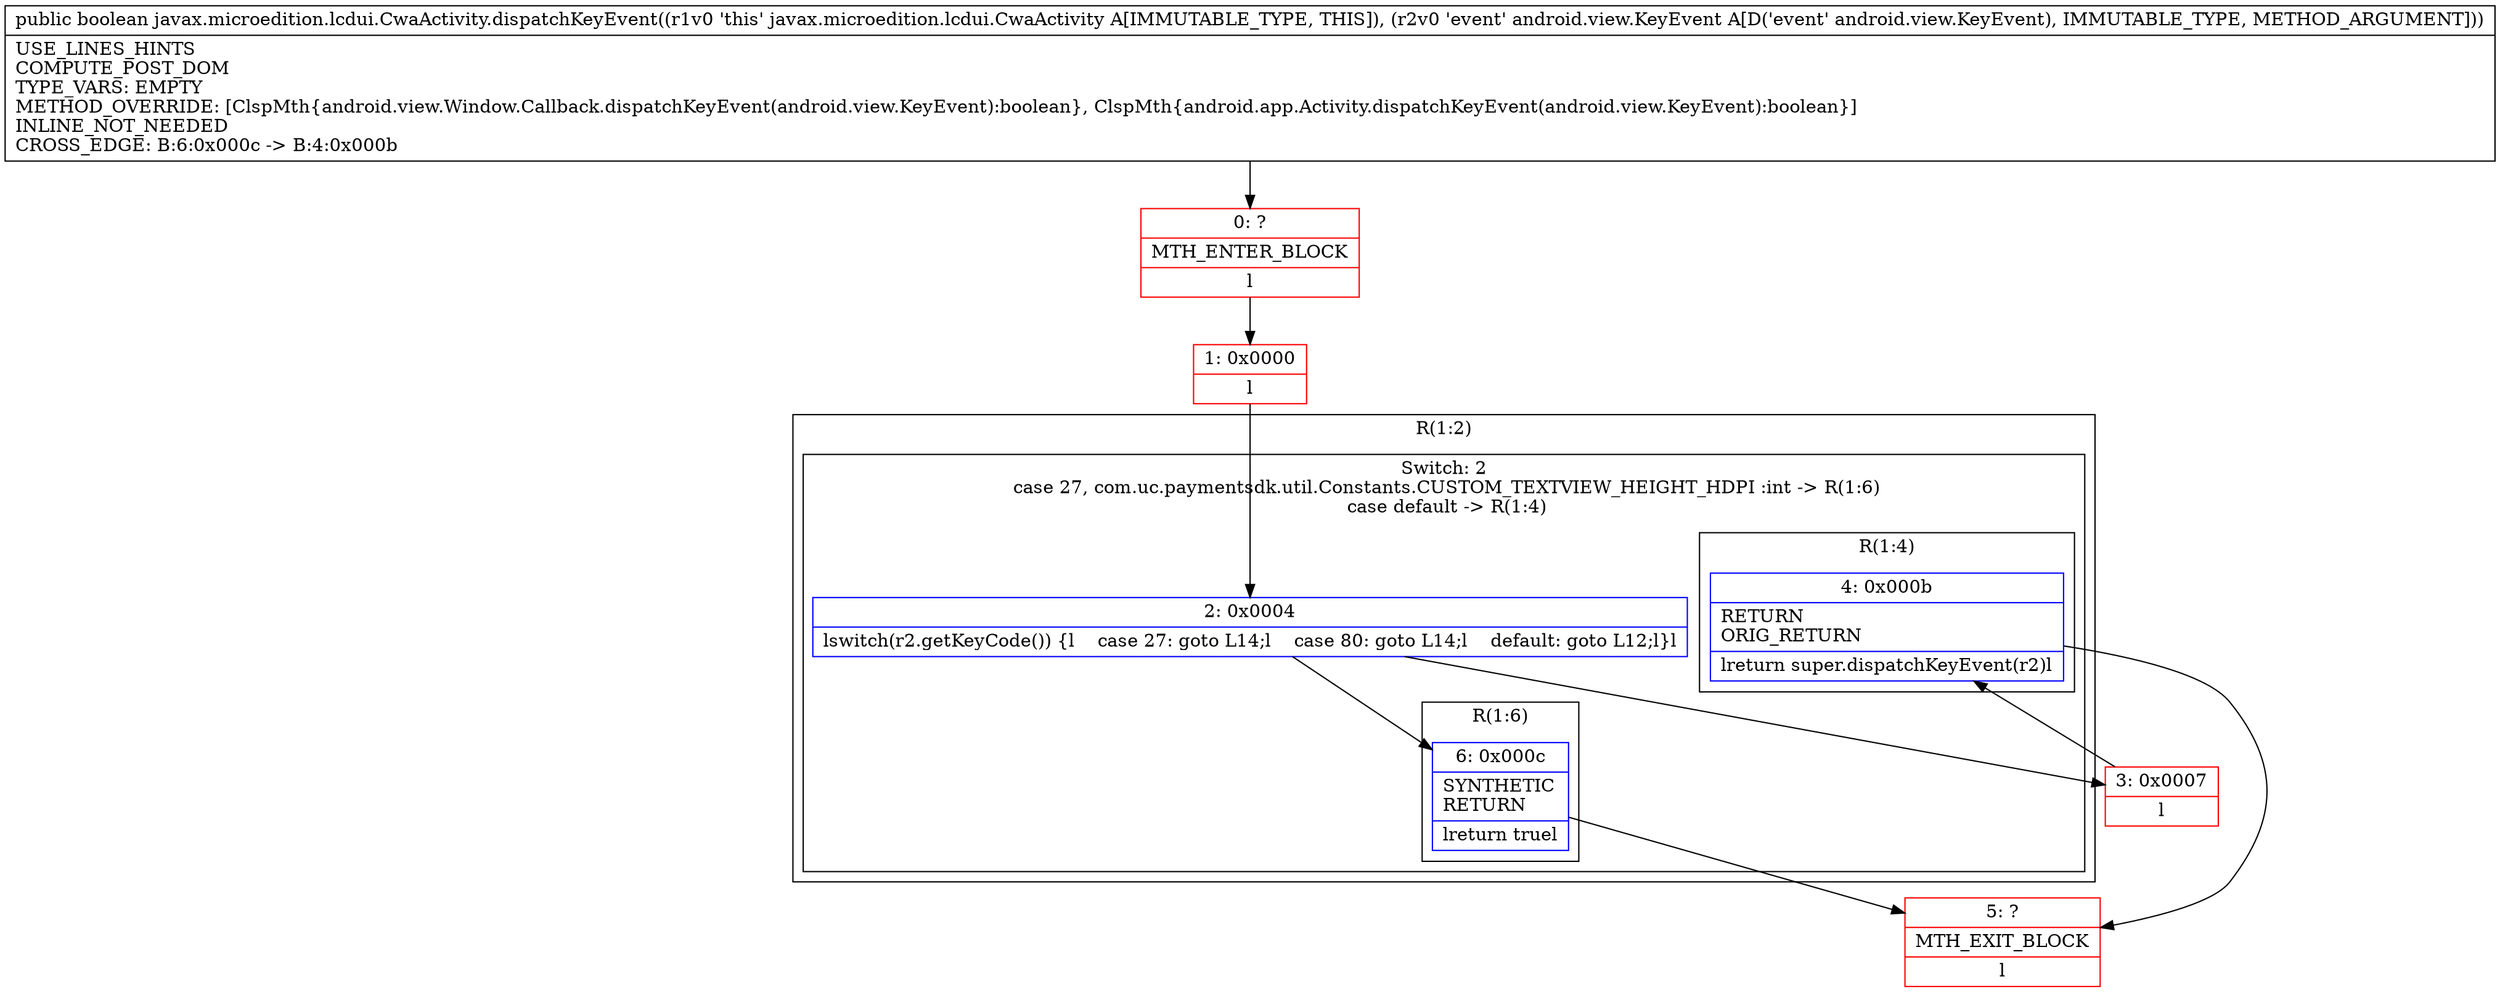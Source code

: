 digraph "CFG forjavax.microedition.lcdui.CwaActivity.dispatchKeyEvent(Landroid\/view\/KeyEvent;)Z" {
subgraph cluster_Region_1457546714 {
label = "R(1:2)";
node [shape=record,color=blue];
subgraph cluster_SwitchRegion_681768249 {
label = "Switch: 2
 case 27, com.uc.paymentsdk.util.Constants.CUSTOM_TEXTVIEW_HEIGHT_HDPI :int -> R(1:6)
 case default -> R(1:4)";
node [shape=record,color=blue];
Node_2 [shape=record,label="{2\:\ 0x0004|lswitch(r2.getKeyCode()) \{l    case 27: goto L14;l    case 80: goto L14;l    default: goto L12;l\}l}"];
subgraph cluster_Region_1907020124 {
label = "R(1:6)";
node [shape=record,color=blue];
Node_6 [shape=record,label="{6\:\ 0x000c|SYNTHETIC\lRETURN\l|lreturn truel}"];
}
subgraph cluster_Region_1008832362 {
label = "R(1:4)";
node [shape=record,color=blue];
Node_4 [shape=record,label="{4\:\ 0x000b|RETURN\lORIG_RETURN\l|lreturn super.dispatchKeyEvent(r2)l}"];
}
}
}
Node_0 [shape=record,color=red,label="{0\:\ ?|MTH_ENTER_BLOCK\l|l}"];
Node_1 [shape=record,color=red,label="{1\:\ 0x0000|l}"];
Node_3 [shape=record,color=red,label="{3\:\ 0x0007|l}"];
Node_5 [shape=record,color=red,label="{5\:\ ?|MTH_EXIT_BLOCK\l|l}"];
MethodNode[shape=record,label="{public boolean javax.microedition.lcdui.CwaActivity.dispatchKeyEvent((r1v0 'this' javax.microedition.lcdui.CwaActivity A[IMMUTABLE_TYPE, THIS]), (r2v0 'event' android.view.KeyEvent A[D('event' android.view.KeyEvent), IMMUTABLE_TYPE, METHOD_ARGUMENT]))  | USE_LINES_HINTS\lCOMPUTE_POST_DOM\lTYPE_VARS: EMPTY\lMETHOD_OVERRIDE: [ClspMth\{android.view.Window.Callback.dispatchKeyEvent(android.view.KeyEvent):boolean\}, ClspMth\{android.app.Activity.dispatchKeyEvent(android.view.KeyEvent):boolean\}]\lINLINE_NOT_NEEDED\lCROSS_EDGE: B:6:0x000c \-\> B:4:0x000b\l}"];
MethodNode -> Node_0;
Node_2 -> Node_3;
Node_2 -> Node_6;
Node_6 -> Node_5;
Node_4 -> Node_5;
Node_0 -> Node_1;
Node_1 -> Node_2;
Node_3 -> Node_4;
}

